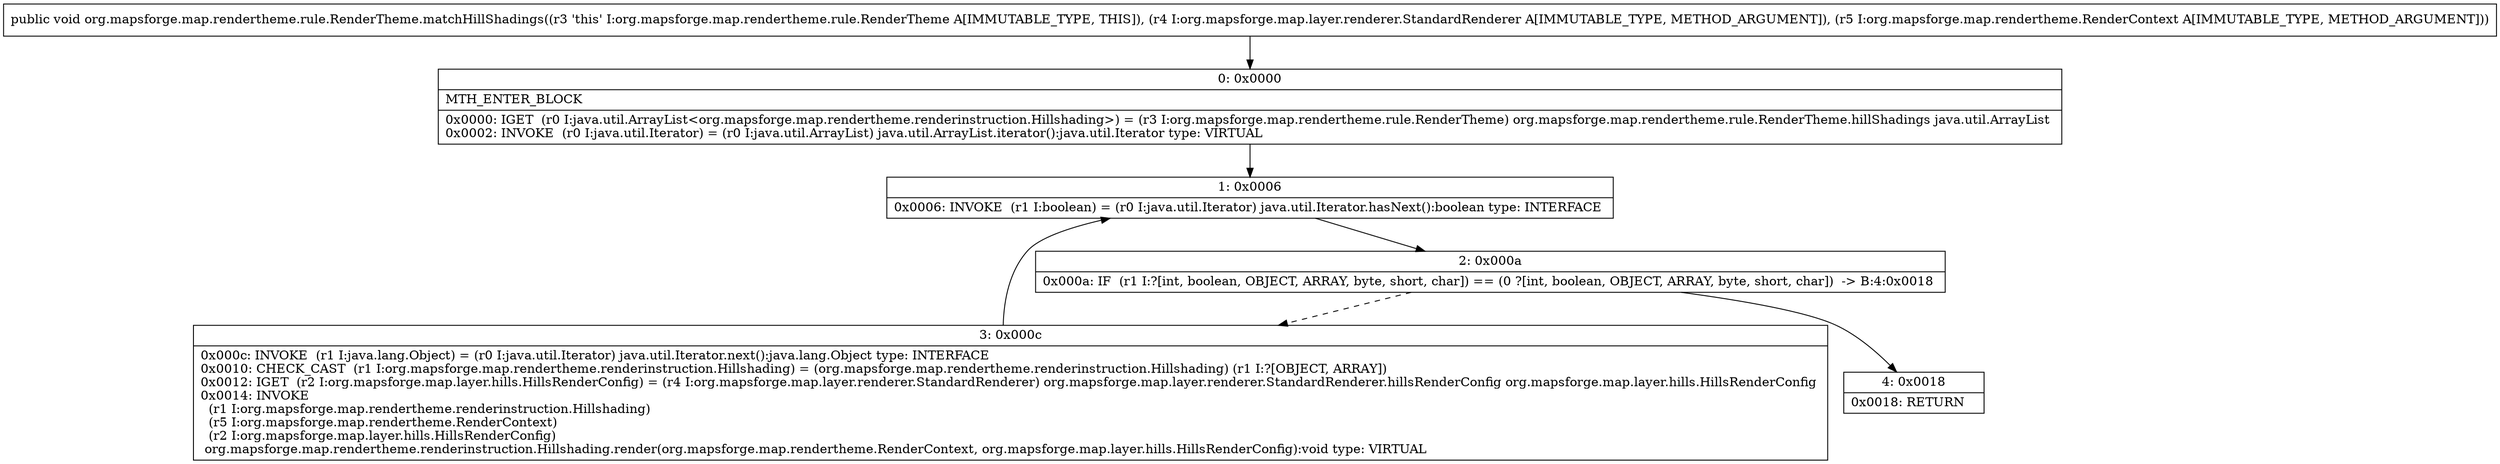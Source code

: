 digraph "CFG fororg.mapsforge.map.rendertheme.rule.RenderTheme.matchHillShadings(Lorg\/mapsforge\/map\/layer\/renderer\/StandardRenderer;Lorg\/mapsforge\/map\/rendertheme\/RenderContext;)V" {
Node_0 [shape=record,label="{0\:\ 0x0000|MTH_ENTER_BLOCK\l|0x0000: IGET  (r0 I:java.util.ArrayList\<org.mapsforge.map.rendertheme.renderinstruction.Hillshading\>) = (r3 I:org.mapsforge.map.rendertheme.rule.RenderTheme) org.mapsforge.map.rendertheme.rule.RenderTheme.hillShadings java.util.ArrayList \l0x0002: INVOKE  (r0 I:java.util.Iterator) = (r0 I:java.util.ArrayList) java.util.ArrayList.iterator():java.util.Iterator type: VIRTUAL \l}"];
Node_1 [shape=record,label="{1\:\ 0x0006|0x0006: INVOKE  (r1 I:boolean) = (r0 I:java.util.Iterator) java.util.Iterator.hasNext():boolean type: INTERFACE \l}"];
Node_2 [shape=record,label="{2\:\ 0x000a|0x000a: IF  (r1 I:?[int, boolean, OBJECT, ARRAY, byte, short, char]) == (0 ?[int, boolean, OBJECT, ARRAY, byte, short, char])  \-\> B:4:0x0018 \l}"];
Node_3 [shape=record,label="{3\:\ 0x000c|0x000c: INVOKE  (r1 I:java.lang.Object) = (r0 I:java.util.Iterator) java.util.Iterator.next():java.lang.Object type: INTERFACE \l0x0010: CHECK_CAST  (r1 I:org.mapsforge.map.rendertheme.renderinstruction.Hillshading) = (org.mapsforge.map.rendertheme.renderinstruction.Hillshading) (r1 I:?[OBJECT, ARRAY]) \l0x0012: IGET  (r2 I:org.mapsforge.map.layer.hills.HillsRenderConfig) = (r4 I:org.mapsforge.map.layer.renderer.StandardRenderer) org.mapsforge.map.layer.renderer.StandardRenderer.hillsRenderConfig org.mapsforge.map.layer.hills.HillsRenderConfig \l0x0014: INVOKE  \l  (r1 I:org.mapsforge.map.rendertheme.renderinstruction.Hillshading)\l  (r5 I:org.mapsforge.map.rendertheme.RenderContext)\l  (r2 I:org.mapsforge.map.layer.hills.HillsRenderConfig)\l org.mapsforge.map.rendertheme.renderinstruction.Hillshading.render(org.mapsforge.map.rendertheme.RenderContext, org.mapsforge.map.layer.hills.HillsRenderConfig):void type: VIRTUAL \l}"];
Node_4 [shape=record,label="{4\:\ 0x0018|0x0018: RETURN   \l}"];
MethodNode[shape=record,label="{public void org.mapsforge.map.rendertheme.rule.RenderTheme.matchHillShadings((r3 'this' I:org.mapsforge.map.rendertheme.rule.RenderTheme A[IMMUTABLE_TYPE, THIS]), (r4 I:org.mapsforge.map.layer.renderer.StandardRenderer A[IMMUTABLE_TYPE, METHOD_ARGUMENT]), (r5 I:org.mapsforge.map.rendertheme.RenderContext A[IMMUTABLE_TYPE, METHOD_ARGUMENT])) }"];
MethodNode -> Node_0;
Node_0 -> Node_1;
Node_1 -> Node_2;
Node_2 -> Node_3[style=dashed];
Node_2 -> Node_4;
Node_3 -> Node_1;
}

